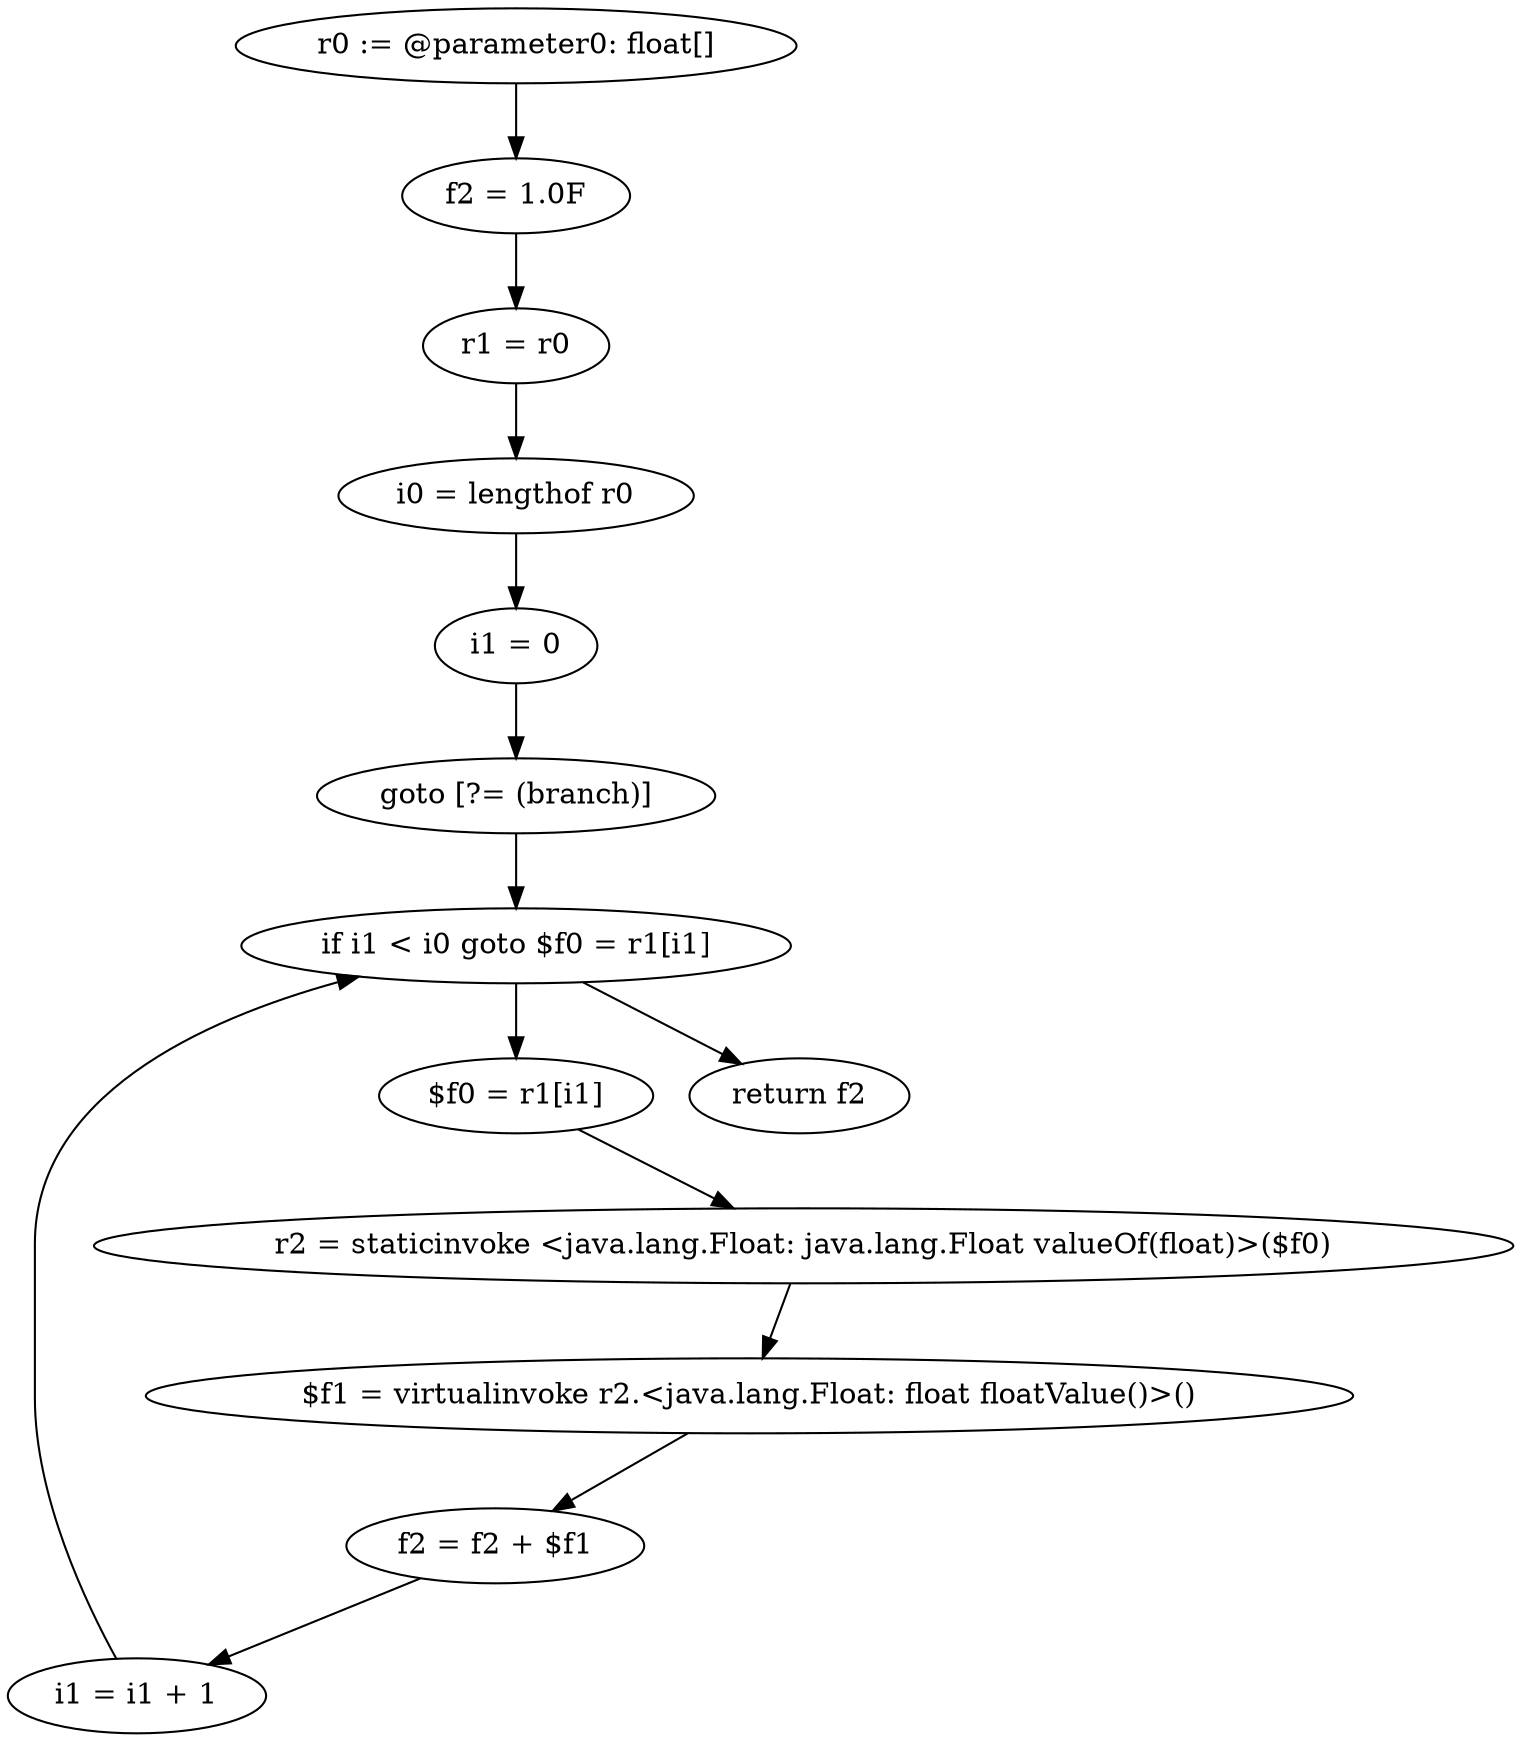 digraph "unitGraph" {
    "r0 := @parameter0: float[]"
    "f2 = 1.0F"
    "r1 = r0"
    "i0 = lengthof r0"
    "i1 = 0"
    "goto [?= (branch)]"
    "$f0 = r1[i1]"
    "r2 = staticinvoke <java.lang.Float: java.lang.Float valueOf(float)>($f0)"
    "$f1 = virtualinvoke r2.<java.lang.Float: float floatValue()>()"
    "f2 = f2 + $f1"
    "i1 = i1 + 1"
    "if i1 < i0 goto $f0 = r1[i1]"
    "return f2"
    "r0 := @parameter0: float[]"->"f2 = 1.0F";
    "f2 = 1.0F"->"r1 = r0";
    "r1 = r0"->"i0 = lengthof r0";
    "i0 = lengthof r0"->"i1 = 0";
    "i1 = 0"->"goto [?= (branch)]";
    "goto [?= (branch)]"->"if i1 < i0 goto $f0 = r1[i1]";
    "$f0 = r1[i1]"->"r2 = staticinvoke <java.lang.Float: java.lang.Float valueOf(float)>($f0)";
    "r2 = staticinvoke <java.lang.Float: java.lang.Float valueOf(float)>($f0)"->"$f1 = virtualinvoke r2.<java.lang.Float: float floatValue()>()";
    "$f1 = virtualinvoke r2.<java.lang.Float: float floatValue()>()"->"f2 = f2 + $f1";
    "f2 = f2 + $f1"->"i1 = i1 + 1";
    "i1 = i1 + 1"->"if i1 < i0 goto $f0 = r1[i1]";
    "if i1 < i0 goto $f0 = r1[i1]"->"return f2";
    "if i1 < i0 goto $f0 = r1[i1]"->"$f0 = r1[i1]";
}
